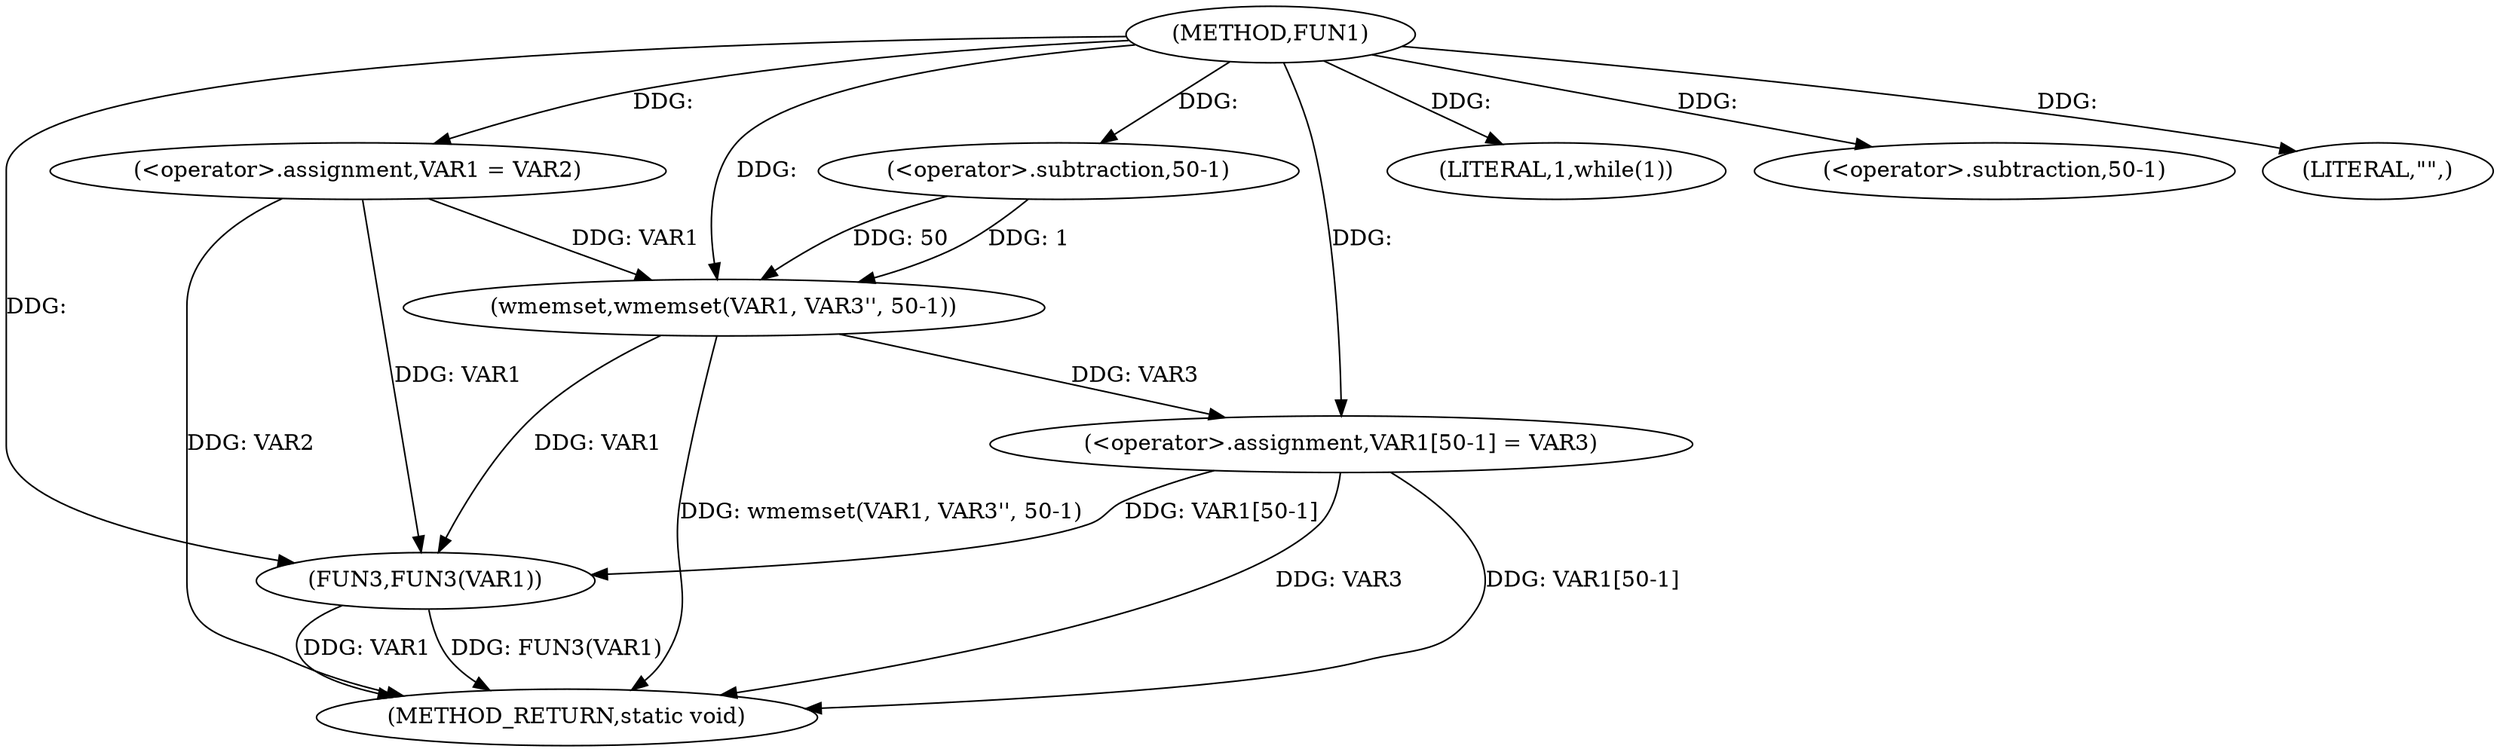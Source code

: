 digraph FUN1 {  
"1000100" [label = "(METHOD,FUN1)" ]
"1000128" [label = "(METHOD_RETURN,static void)" ]
"1000104" [label = "(<operator>.assignment,VAR1 = VAR2)" ]
"1000108" [label = "(LITERAL,1,while(1))" ]
"1000110" [label = "(wmemset,wmemset(VAR1, VAR3'', 50-1))" ]
"1000113" [label = "(<operator>.subtraction,50-1)" ]
"1000116" [label = "(<operator>.assignment,VAR1[50-1] = VAR3)" ]
"1000119" [label = "(<operator>.subtraction,50-1)" ]
"1000125" [label = "(LITERAL,\"\",)" ]
"1000126" [label = "(FUN3,FUN3(VAR1))" ]
  "1000116" -> "1000128"  [ label = "DDG: VAR1[50-1]"] 
  "1000126" -> "1000128"  [ label = "DDG: FUN3(VAR1)"] 
  "1000126" -> "1000128"  [ label = "DDG: VAR1"] 
  "1000110" -> "1000128"  [ label = "DDG: wmemset(VAR1, VAR3'', 50-1)"] 
  "1000116" -> "1000128"  [ label = "DDG: VAR3"] 
  "1000104" -> "1000128"  [ label = "DDG: VAR2"] 
  "1000100" -> "1000104"  [ label = "DDG: "] 
  "1000100" -> "1000108"  [ label = "DDG: "] 
  "1000104" -> "1000110"  [ label = "DDG: VAR1"] 
  "1000100" -> "1000110"  [ label = "DDG: "] 
  "1000113" -> "1000110"  [ label = "DDG: 50"] 
  "1000113" -> "1000110"  [ label = "DDG: 1"] 
  "1000100" -> "1000113"  [ label = "DDG: "] 
  "1000110" -> "1000116"  [ label = "DDG: VAR3"] 
  "1000100" -> "1000116"  [ label = "DDG: "] 
  "1000100" -> "1000119"  [ label = "DDG: "] 
  "1000100" -> "1000125"  [ label = "DDG: "] 
  "1000116" -> "1000126"  [ label = "DDG: VAR1[50-1]"] 
  "1000104" -> "1000126"  [ label = "DDG: VAR1"] 
  "1000110" -> "1000126"  [ label = "DDG: VAR1"] 
  "1000100" -> "1000126"  [ label = "DDG: "] 
}
